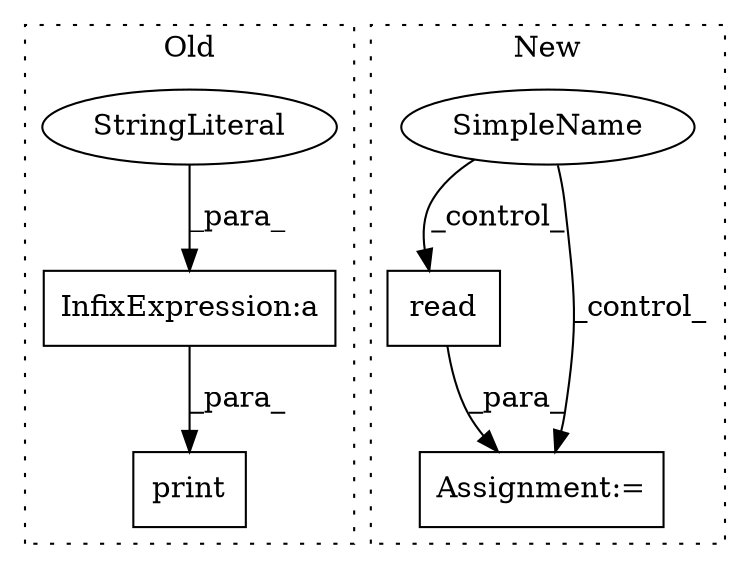 digraph G {
subgraph cluster0 {
1 [label="print" a="32" s="11273,11322" l="6,1" shape="box"];
5 [label="InfixExpression:a" a="27" s="11304" l="3" shape="box"];
6 [label="StringLiteral" a="45" s="11279" l="25" shape="ellipse"];
label = "Old";
style="dotted";
}
subgraph cluster1 {
2 [label="read" a="32" s="10905" l="6" shape="box"];
3 [label="Assignment:=" a="7" s="10888" l="1" shape="box"];
4 [label="SimpleName" a="42" s="10636" l="13" shape="ellipse"];
label = "New";
style="dotted";
}
2 -> 3 [label="_para_"];
4 -> 2 [label="_control_"];
4 -> 3 [label="_control_"];
5 -> 1 [label="_para_"];
6 -> 5 [label="_para_"];
}